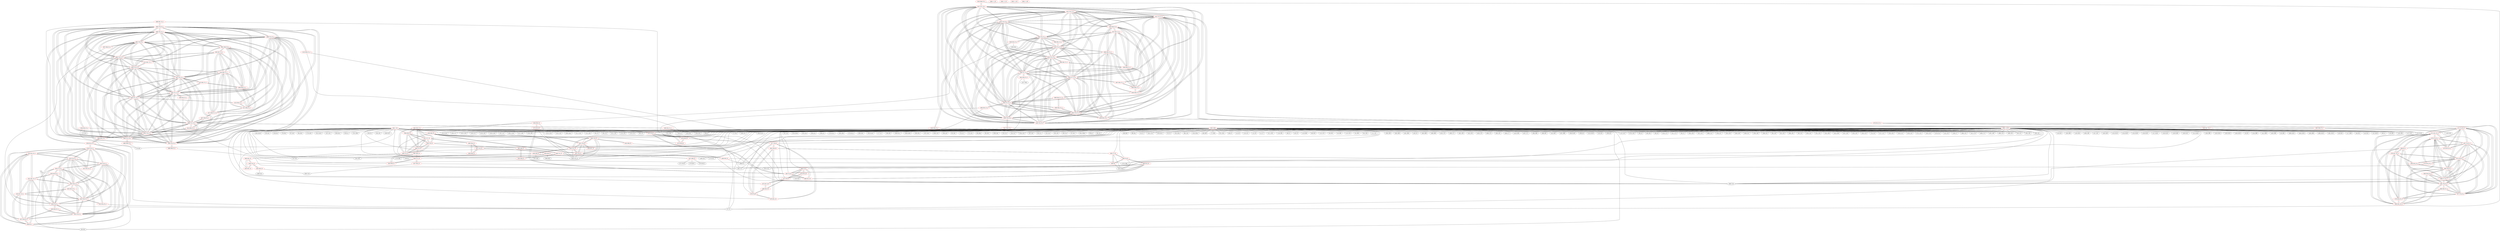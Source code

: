 graph {
	434 [label="(434) R35_T2" color=red]
	465 [label="(465) R35_T2_T"]
	474 [label="(474) R15_P1"]
	433 [label="(433) T22_T1"]
	435 [label="(435) R36_T2" color=red]
	401 [label="(401) U17"]
	440 [label="(440) T18_T2"]
	436 [label="(436) R37_T2" color=red]
	368 [label="(368) U16"]
	441 [label="(441) T19_T2"]
	437 [label="(437) R38_T2" color=red]
	270 [label="(270) R122"]
	271 [label="(271) R125"]
	273 [label="(273) JP12"]
	442 [label="(442) T20_T2"]
	438 [label="(438) R39_T2" color=red]
	181 [label="(181) D31"]
	180 [label="(180) Q12"]
	227 [label="(227) K3"]
	197 [label="(197) D35"]
	443 [label="(443) T21_T2"]
	439 [label="(439) R40_T2" color=red]
	441 [label="(441) T19_T2"]
	442 [label="(442) T20_T2"]
	443 [label="(443) T21_T2"]
	433 [label="(433) T22_T1"]
	440 [label="(440) T18_T2"]
	440 [label="(440) T18_T2" color=red]
	441 [label="(441) T19_T2"]
	442 [label="(442) T20_T2"]
	443 [label="(443) T21_T2"]
	433 [label="(433) T22_T1"]
	439 [label="(439) R40_T2"]
	435 [label="(435) R36_T2"]
	441 [label="(441) T19_T2" color=red]
	442 [label="(442) T20_T2"]
	443 [label="(443) T21_T2"]
	433 [label="(433) T22_T1"]
	440 [label="(440) T18_T2"]
	439 [label="(439) R40_T2"]
	436 [label="(436) R37_T2"]
	442 [label="(442) T20_T2" color=red]
	441 [label="(441) T19_T2"]
	443 [label="(443) T21_T2"]
	433 [label="(433) T22_T1"]
	440 [label="(440) T18_T2"]
	439 [label="(439) R40_T2"]
	437 [label="(437) R38_T2"]
	443 [label="(443) T21_T2" color=red]
	441 [label="(441) T19_T2"]
	442 [label="(442) T20_T2"]
	433 [label="(433) T22_T1"]
	440 [label="(440) T18_T2"]
	439 [label="(439) R40_T2"]
	438 [label="(438) R39_T2"]
	444 [label="(444) T10_T1" color=red]
	452 [label="(452) R23_T1"]
	453 [label="(453) R27_T1"]
	460 [label="(460) R31_T1"]
	445 [label="(445) T11_T1" color=red]
	457 [label="(457) R24_T1"]
	461 [label="(461) R32_T1"]
	454 [label="(454) R28_T1"]
	446 [label="(446) T12_T1" color=red]
	462 [label="(462) R33_T1"]
	455 [label="(455) R29_T1"]
	456 [label="(456) R25_T1"]
	447 [label="(447) T13_T1" color=red]
	459 [label="(459) R30_T1"]
	463 [label="(463) R34_T1"]
	458 [label="(458) R26_T1"]
	448 [label="(448) T14_T1" color=red]
	449 [label="(449) T15_T1"]
	450 [label="(450) T16_T1"]
	451 [label="(451) T17_T1"]
	465 [label="(465) R35_T2_T"]
	464 [label="(464) R35_T1"]
	460 [label="(460) R31_T1"]
	449 [label="(449) T15_T1" color=red]
	450 [label="(450) T16_T1"]
	448 [label="(448) T14_T1"]
	451 [label="(451) T17_T1"]
	465 [label="(465) R35_T2_T"]
	464 [label="(464) R35_T1"]
	461 [label="(461) R32_T1"]
	450 [label="(450) T16_T1" color=red]
	449 [label="(449) T15_T1"]
	448 [label="(448) T14_T1"]
	451 [label="(451) T17_T1"]
	465 [label="(465) R35_T2_T"]
	464 [label="(464) R35_T1"]
	462 [label="(462) R33_T1"]
	451 [label="(451) T17_T1" color=red]
	449 [label="(449) T15_T1"]
	450 [label="(450) T16_T1"]
	448 [label="(448) T14_T1"]
	465 [label="(465) R35_T2_T"]
	464 [label="(464) R35_T1"]
	463 [label="(463) R34_T1"]
	452 [label="(452) R23_T1" color=red]
	293 [label="(293) U18"]
	296 [label="(296) Q14"]
	444 [label="(444) T10_T1"]
	453 [label="(453) R27_T1" color=red]
	444 [label="(444) T10_T1"]
	460 [label="(460) R31_T1"]
	454 [label="(454) R28_T1" color=red]
	461 [label="(461) R32_T1"]
	445 [label="(445) T11_T1"]
	455 [label="(455) R29_T1" color=red]
	462 [label="(462) R33_T1"]
	446 [label="(446) T12_T1"]
	456 [label="(456) R25_T1" color=red]
	373 [label="(373) TH8"]
	380 [label="(380) P1"]
	446 [label="(446) T12_T1"]
	457 [label="(457) R24_T1" color=red]
	293 [label="(293) U18"]
	315 [label="(315) U21"]
	445 [label="(445) T11_T1"]
	458 [label="(458) R26_T1" color=red]
	198 [label="(198) D34"]
	175 [label="(175) D30"]
	174 [label="(174) Q11"]
	228 [label="(228) K1"]
	447 [label="(447) T13_T1"]
	459 [label="(459) R30_T1" color=red]
	463 [label="(463) R34_T1"]
	447 [label="(447) T13_T1"]
	460 [label="(460) R31_T1" color=red]
	453 [label="(453) R27_T1"]
	444 [label="(444) T10_T1"]
	448 [label="(448) T14_T1"]
	461 [label="(461) R32_T1" color=red]
	449 [label="(449) T15_T1"]
	445 [label="(445) T11_T1"]
	454 [label="(454) R28_T1"]
	462 [label="(462) R33_T1" color=red]
	450 [label="(450) T16_T1"]
	446 [label="(446) T12_T1"]
	455 [label="(455) R29_T1"]
	463 [label="(463) R34_T1" color=red]
	451 [label="(451) T17_T1"]
	459 [label="(459) R30_T1"]
	447 [label="(447) T13_T1"]
	464 [label="(464) R35_T1" color=red]
	449 [label="(449) T15_T1"]
	450 [label="(450) T16_T1"]
	448 [label="(448) T14_T1"]
	451 [label="(451) T17_T1"]
	465 [label="(465) R35_T2_T"]
	465 [label="(465) R35_T2_T" color=red]
	449 [label="(449) T15_T1"]
	450 [label="(450) T16_T1"]
	448 [label="(448) T14_T1"]
	451 [label="(451) T17_T1"]
	464 [label="(464) R35_T1"]
	434 [label="(434) R35_T2"]
	466 [label="(466) T3_P1" color=red]
	470 [label="(470) R14_P1"]
	471 [label="(471) T6_P1"]
	469 [label="(469) R13_P1"]
	468 [label="(468) R12_P1"]
	467 [label="(467) T2_P1"]
	467 [label="(467) T2_P1" color=red]
	469 [label="(469) R13_P1"]
	466 [label="(466) T3_P1"]
	468 [label="(468) R12_P1"]
	473 [label="(473) T5_P1"]
	474 [label="(474) R15_P1"]
	468 [label="(468) R12_P1" color=red]
	469 [label="(469) R13_P1"]
	466 [label="(466) T3_P1"]
	467 [label="(467) T2_P1"]
	469 [label="(469) R13_P1" color=red]
	483 [label="(483) T4_P1"]
	466 [label="(466) T3_P1"]
	468 [label="(468) R12_P1"]
	467 [label="(467) T2_P1"]
	470 [label="(470) R14_P1" color=red]
	133 [label="(133) D15"]
	466 [label="(466) T3_P1"]
	471 [label="(471) T6_P1"]
	471 [label="(471) T6_P1" color=red]
	470 [label="(470) R14_P1"]
	466 [label="(466) T3_P1"]
	480 [label="(480) R22_P1"]
	472 [label="(472) R17_P1"]
	472 [label="(472) R17_P1" color=red]
	480 [label="(480) R22_P1"]
	471 [label="(471) T6_P1"]
	473 [label="(473) T5_P1" color=red]
	467 [label="(467) T2_P1"]
	474 [label="(474) R15_P1"]
	475 [label="(475) R16_P1"]
	476 [label="(476) R20_P1"]
	474 [label="(474) R15_P1" color=red]
	433 [label="(433) T22_T1"]
	434 [label="(434) R35_T2"]
	467 [label="(467) T2_P1"]
	473 [label="(473) T5_P1"]
	475 [label="(475) R16_P1" color=red]
	473 [label="(473) T5_P1"]
	476 [label="(476) R20_P1"]
	476 [label="(476) R20_P1" color=red]
	477 [label="(477) T8_P1"]
	475 [label="(475) R16_P1"]
	473 [label="(473) T5_P1"]
	477 [label="(477) T8_P1" color=red]
	478 [label="(478) T9_P1"]
	479 [label="(479) R21_P1"]
	481 [label="(481) R19_P1"]
	476 [label="(476) R20_P1"]
	478 [label="(478) T9_P1" color=red]
	480 [label="(480) R22_P1"]
	479 [label="(479) R21_P1"]
	477 [label="(477) T8_P1"]
	481 [label="(481) R19_P1"]
	479 [label="(479) R21_P1" color=red]
	478 [label="(478) T9_P1"]
	477 [label="(477) T8_P1"]
	481 [label="(481) R19_P1"]
	480 [label="(480) R22_P1" color=red]
	478 [label="(478) T9_P1"]
	471 [label="(471) T6_P1"]
	472 [label="(472) R17_P1"]
	481 [label="(481) R19_P1" color=red]
	478 [label="(478) T9_P1"]
	479 [label="(479) R21_P1"]
	477 [label="(477) T8_P1"]
	482 [label="(482) T7_P1"]
	482 [label="(482) T7_P1" color=red]
	484 [label="(484) R1"]
	483 [label="(483) T4_P1"]
	161 [label="(161) R146"]
	481 [label="(481) R19_P1"]
	483 [label="(483) T4_P1" color=red]
	469 [label="(469) R13_P1"]
	484 [label="(484) R1"]
	482 [label="(482) T7_P1"]
	161 [label="(161) R146"]
	484 [label="(484) R1" color=red]
	483 [label="(483) T4_P1"]
	482 [label="(482) T7_P1"]
	161 [label="(161) R146"]
	485 [label="(485) T22_T1_2" color=red]
	499 [label="(499) T13_T1_2"]
	492 [label="(492) T18_T2_2"]
	493 [label="(493) T19_T2_2"]
	498 [label="(498) T12_T1_2"]
	501 [label="(501) T15_T1_2"]
	500 [label="(500) T14_T1_2"]
	494 [label="(494) T20_T2_2"]
	495 [label="(495) T21_T2_2"]
	497 [label="(497) T11_T1_2"]
	496 [label="(496) T10_T1_2"]
	502 [label="(502) T16_T1_2"]
	503 [label="(503) T17_T1_2"]
	491 [label="(491) R40_T2_2"]
	526 [label="(526) R15_P1_2"]
	486 [label="(486) R35_T2_2"]
	486 [label="(486) R35_T2_2" color=red]
	501 [label="(501) T15_T1_2"]
	502 [label="(502) T16_T1_2"]
	500 [label="(500) T14_T1_2"]
	503 [label="(503) T17_T1_2"]
	516 [label="(516) R35_T1_2"]
	526 [label="(526) R15_P1_2"]
	485 [label="(485) T22_T1_2"]
	487 [label="(487) R36_T2_2" color=red]
	57 [label="(57) U1"]
	492 [label="(492) T18_T2_2"]
	488 [label="(488) R37_T2_2" color=red]
	114 [label="(114) J6"]
	368 [label="(368) U16"]
	493 [label="(493) T19_T2_2"]
	489 [label="(489) R38_T2_2" color=red]
	401 [label="(401) U17"]
	494 [label="(494) T20_T2_2"]
	490 [label="(490) R39_T2_2" color=red]
	114 [label="(114) J6"]
	495 [label="(495) T21_T2_2"]
	491 [label="(491) R40_T2_2" color=red]
	493 [label="(493) T19_T2_2"]
	494 [label="(494) T20_T2_2"]
	495 [label="(495) T21_T2_2"]
	485 [label="(485) T22_T1_2"]
	492 [label="(492) T18_T2_2"]
	517 [label="(517) R29_T1_T_2"]
	506 [label="(506) R28_T1_2"]
	511 [label="(511) R30_T1_2"]
	505 [label="(505) R27_T1_2"]
	516 [label="(516) R35_T1_2"]
	492 [label="(492) T18_T2_2" color=red]
	499 [label="(499) T13_T1_2"]
	493 [label="(493) T19_T2_2"]
	498 [label="(498) T12_T1_2"]
	501 [label="(501) T15_T1_2"]
	500 [label="(500) T14_T1_2"]
	494 [label="(494) T20_T2_2"]
	495 [label="(495) T21_T2_2"]
	497 [label="(497) T11_T1_2"]
	496 [label="(496) T10_T1_2"]
	485 [label="(485) T22_T1_2"]
	502 [label="(502) T16_T1_2"]
	503 [label="(503) T17_T1_2"]
	491 [label="(491) R40_T2_2"]
	487 [label="(487) R36_T2_2"]
	493 [label="(493) T19_T2_2" color=red]
	499 [label="(499) T13_T1_2"]
	492 [label="(492) T18_T2_2"]
	498 [label="(498) T12_T1_2"]
	501 [label="(501) T15_T1_2"]
	500 [label="(500) T14_T1_2"]
	494 [label="(494) T20_T2_2"]
	495 [label="(495) T21_T2_2"]
	497 [label="(497) T11_T1_2"]
	496 [label="(496) T10_T1_2"]
	485 [label="(485) T22_T1_2"]
	502 [label="(502) T16_T1_2"]
	503 [label="(503) T17_T1_2"]
	491 [label="(491) R40_T2_2"]
	488 [label="(488) R37_T2_2"]
	494 [label="(494) T20_T2_2" color=red]
	499 [label="(499) T13_T1_2"]
	492 [label="(492) T18_T2_2"]
	493 [label="(493) T19_T2_2"]
	498 [label="(498) T12_T1_2"]
	501 [label="(501) T15_T1_2"]
	500 [label="(500) T14_T1_2"]
	495 [label="(495) T21_T2_2"]
	497 [label="(497) T11_T1_2"]
	496 [label="(496) T10_T1_2"]
	485 [label="(485) T22_T1_2"]
	502 [label="(502) T16_T1_2"]
	503 [label="(503) T17_T1_2"]
	491 [label="(491) R40_T2_2"]
	489 [label="(489) R38_T2_2"]
	495 [label="(495) T21_T2_2" color=red]
	499 [label="(499) T13_T1_2"]
	492 [label="(492) T18_T2_2"]
	493 [label="(493) T19_T2_2"]
	498 [label="(498) T12_T1_2"]
	501 [label="(501) T15_T1_2"]
	500 [label="(500) T14_T1_2"]
	494 [label="(494) T20_T2_2"]
	497 [label="(497) T11_T1_2"]
	496 [label="(496) T10_T1_2"]
	485 [label="(485) T22_T1_2"]
	502 [label="(502) T16_T1_2"]
	503 [label="(503) T17_T1_2"]
	491 [label="(491) R40_T2_2"]
	490 [label="(490) R39_T2_2"]
	496 [label="(496) T10_T1_2" color=red]
	499 [label="(499) T13_T1_2"]
	492 [label="(492) T18_T2_2"]
	493 [label="(493) T19_T2_2"]
	498 [label="(498) T12_T1_2"]
	501 [label="(501) T15_T1_2"]
	500 [label="(500) T14_T1_2"]
	494 [label="(494) T20_T2_2"]
	495 [label="(495) T21_T2_2"]
	497 [label="(497) T11_T1_2"]
	485 [label="(485) T22_T1_2"]
	502 [label="(502) T16_T1_2"]
	503 [label="(503) T17_T1_2"]
	504 [label="(504) R23_T1_2"]
	505 [label="(505) R27_T1_2"]
	512 [label="(512) R31_T1_2"]
	497 [label="(497) T11_T1_2" color=red]
	499 [label="(499) T13_T1_2"]
	492 [label="(492) T18_T2_2"]
	493 [label="(493) T19_T2_2"]
	498 [label="(498) T12_T1_2"]
	501 [label="(501) T15_T1_2"]
	500 [label="(500) T14_T1_2"]
	494 [label="(494) T20_T2_2"]
	495 [label="(495) T21_T2_2"]
	496 [label="(496) T10_T1_2"]
	485 [label="(485) T22_T1_2"]
	502 [label="(502) T16_T1_2"]
	503 [label="(503) T17_T1_2"]
	509 [label="(509) R24_T1_2"]
	513 [label="(513) R32_T1_2"]
	506 [label="(506) R28_T1_2"]
	498 [label="(498) T12_T1_2" color=red]
	499 [label="(499) T13_T1_2"]
	492 [label="(492) T18_T2_2"]
	493 [label="(493) T19_T2_2"]
	501 [label="(501) T15_T1_2"]
	500 [label="(500) T14_T1_2"]
	494 [label="(494) T20_T2_2"]
	495 [label="(495) T21_T2_2"]
	497 [label="(497) T11_T1_2"]
	496 [label="(496) T10_T1_2"]
	485 [label="(485) T22_T1_2"]
	502 [label="(502) T16_T1_2"]
	503 [label="(503) T17_T1_2"]
	514 [label="(514) R33_T1_2"]
	507 [label="(507) R29_T1_2"]
	508 [label="(508) R25_T1_2"]
	499 [label="(499) T13_T1_2" color=red]
	492 [label="(492) T18_T2_2"]
	493 [label="(493) T19_T2_2"]
	498 [label="(498) T12_T1_2"]
	501 [label="(501) T15_T1_2"]
	500 [label="(500) T14_T1_2"]
	494 [label="(494) T20_T2_2"]
	495 [label="(495) T21_T2_2"]
	497 [label="(497) T11_T1_2"]
	496 [label="(496) T10_T1_2"]
	485 [label="(485) T22_T1_2"]
	502 [label="(502) T16_T1_2"]
	503 [label="(503) T17_T1_2"]
	511 [label="(511) R30_T1_2"]
	515 [label="(515) R34_T1_2"]
	510 [label="(510) R26_T1_2"]
	500 [label="(500) T14_T1_2" color=red]
	499 [label="(499) T13_T1_2"]
	492 [label="(492) T18_T2_2"]
	493 [label="(493) T19_T2_2"]
	498 [label="(498) T12_T1_2"]
	501 [label="(501) T15_T1_2"]
	494 [label="(494) T20_T2_2"]
	495 [label="(495) T21_T2_2"]
	497 [label="(497) T11_T1_2"]
	496 [label="(496) T10_T1_2"]
	485 [label="(485) T22_T1_2"]
	502 [label="(502) T16_T1_2"]
	503 [label="(503) T17_T1_2"]
	486 [label="(486) R35_T2_2"]
	516 [label="(516) R35_T1_2"]
	512 [label="(512) R31_T1_2"]
	501 [label="(501) T15_T1_2" color=red]
	499 [label="(499) T13_T1_2"]
	492 [label="(492) T18_T2_2"]
	493 [label="(493) T19_T2_2"]
	498 [label="(498) T12_T1_2"]
	500 [label="(500) T14_T1_2"]
	494 [label="(494) T20_T2_2"]
	495 [label="(495) T21_T2_2"]
	497 [label="(497) T11_T1_2"]
	496 [label="(496) T10_T1_2"]
	485 [label="(485) T22_T1_2"]
	502 [label="(502) T16_T1_2"]
	503 [label="(503) T17_T1_2"]
	486 [label="(486) R35_T2_2"]
	516 [label="(516) R35_T1_2"]
	513 [label="(513) R32_T1_2"]
	502 [label="(502) T16_T1_2" color=red]
	499 [label="(499) T13_T1_2"]
	492 [label="(492) T18_T2_2"]
	493 [label="(493) T19_T2_2"]
	498 [label="(498) T12_T1_2"]
	501 [label="(501) T15_T1_2"]
	500 [label="(500) T14_T1_2"]
	494 [label="(494) T20_T2_2"]
	495 [label="(495) T21_T2_2"]
	497 [label="(497) T11_T1_2"]
	496 [label="(496) T10_T1_2"]
	485 [label="(485) T22_T1_2"]
	503 [label="(503) T17_T1_2"]
	486 [label="(486) R35_T2_2"]
	516 [label="(516) R35_T1_2"]
	514 [label="(514) R33_T1_2"]
	503 [label="(503) T17_T1_2" color=red]
	499 [label="(499) T13_T1_2"]
	492 [label="(492) T18_T2_2"]
	493 [label="(493) T19_T2_2"]
	498 [label="(498) T12_T1_2"]
	501 [label="(501) T15_T1_2"]
	500 [label="(500) T14_T1_2"]
	494 [label="(494) T20_T2_2"]
	495 [label="(495) T21_T2_2"]
	497 [label="(497) T11_T1_2"]
	496 [label="(496) T10_T1_2"]
	485 [label="(485) T22_T1_2"]
	502 [label="(502) T16_T1_2"]
	486 [label="(486) R35_T2_2"]
	516 [label="(516) R35_T1_2"]
	515 [label="(515) R34_T1_2"]
	504 [label="(504) R23_T1_2" color=red]
	57 [label="(57) U1"]
	37 [label="(37) R13"]
	17 [label="(17) R1"]
	496 [label="(496) T10_T1_2"]
	505 [label="(505) R27_T1_2" color=red]
	491 [label="(491) R40_T2_2"]
	517 [label="(517) R29_T1_T_2"]
	506 [label="(506) R28_T1_2"]
	511 [label="(511) R30_T1_2"]
	516 [label="(516) R35_T1_2"]
	496 [label="(496) T10_T1_2"]
	512 [label="(512) R31_T1_2"]
	506 [label="(506) R28_T1_2" color=red]
	491 [label="(491) R40_T2_2"]
	517 [label="(517) R29_T1_T_2"]
	511 [label="(511) R30_T1_2"]
	505 [label="(505) R27_T1_2"]
	516 [label="(516) R35_T1_2"]
	513 [label="(513) R32_T1_2"]
	497 [label="(497) T11_T1_2"]
	507 [label="(507) R29_T1_2" color=red]
	514 [label="(514) R33_T1_2"]
	498 [label="(498) T12_T1_2"]
	517 [label="(517) R29_T1_T_2"]
	508 [label="(508) R25_T1_2" color=red]
	421 [label="(421) J7"]
	418 [label="(418) FB7"]
	498 [label="(498) T12_T1_2"]
	509 [label="(509) R24_T1_2" color=red]
	401 [label="(401) U17"]
	497 [label="(497) T11_T1_2"]
	510 [label="(510) R26_T1_2" color=red]
	344 [label="(344) D25"]
	345 [label="(345) R110"]
	499 [label="(499) T13_T1_2"]
	511 [label="(511) R30_T1_2" color=red]
	491 [label="(491) R40_T2_2"]
	517 [label="(517) R29_T1_T_2"]
	506 [label="(506) R28_T1_2"]
	505 [label="(505) R27_T1_2"]
	516 [label="(516) R35_T1_2"]
	515 [label="(515) R34_T1_2"]
	499 [label="(499) T13_T1_2"]
	512 [label="(512) R31_T1_2" color=red]
	505 [label="(505) R27_T1_2"]
	496 [label="(496) T10_T1_2"]
	500 [label="(500) T14_T1_2"]
	513 [label="(513) R32_T1_2" color=red]
	501 [label="(501) T15_T1_2"]
	497 [label="(497) T11_T1_2"]
	506 [label="(506) R28_T1_2"]
	514 [label="(514) R33_T1_2" color=red]
	502 [label="(502) T16_T1_2"]
	498 [label="(498) T12_T1_2"]
	507 [label="(507) R29_T1_2"]
	515 [label="(515) R34_T1_2" color=red]
	503 [label="(503) T17_T1_2"]
	511 [label="(511) R30_T1_2"]
	499 [label="(499) T13_T1_2"]
	516 [label="(516) R35_T1_2" color=red]
	501 [label="(501) T15_T1_2"]
	502 [label="(502) T16_T1_2"]
	500 [label="(500) T14_T1_2"]
	503 [label="(503) T17_T1_2"]
	486 [label="(486) R35_T2_2"]
	491 [label="(491) R40_T2_2"]
	517 [label="(517) R29_T1_T_2"]
	506 [label="(506) R28_T1_2"]
	511 [label="(511) R30_T1_2"]
	505 [label="(505) R27_T1_2"]
	517 [label="(517) R29_T1_T_2" color=red]
	491 [label="(491) R40_T2_2"]
	506 [label="(506) R28_T1_2"]
	511 [label="(511) R30_T1_2"]
	505 [label="(505) R27_T1_2"]
	516 [label="(516) R35_T1_2"]
	507 [label="(507) R29_T1_2"]
	518 [label="(518) T3_P1_2" color=red]
	535 [label="(535) T4_P1_2"]
	534 [label="(534) T7_P1_2"]
	525 [label="(525) T5_P1_2"]
	530 [label="(530) T9_P1_2"]
	529 [label="(529) T8_P1_2"]
	523 [label="(523) T6_P1_2"]
	519 [label="(519) T2_P1_2"]
	522 [label="(522) R14_P1_2"]
	521 [label="(521) R13_P1_2"]
	520 [label="(520) R12_P1_2"]
	519 [label="(519) T2_P1_2" color=red]
	518 [label="(518) T3_P1_2"]
	535 [label="(535) T4_P1_2"]
	534 [label="(534) T7_P1_2"]
	525 [label="(525) T5_P1_2"]
	530 [label="(530) T9_P1_2"]
	529 [label="(529) T8_P1_2"]
	523 [label="(523) T6_P1_2"]
	521 [label="(521) R13_P1_2"]
	520 [label="(520) R12_P1_2"]
	526 [label="(526) R15_P1_2"]
	520 [label="(520) R12_P1_2" color=red]
	531 [label="(531) R21_P1_2"]
	527 [label="(527) R16_P1_2"]
	524 [label="(524) R17_P1_2"]
	536 [label="(536) R1_2"]
	521 [label="(521) R13_P1_2"]
	518 [label="(518) T3_P1_2"]
	519 [label="(519) T2_P1_2"]
	521 [label="(521) R13_P1_2" color=red]
	535 [label="(535) T4_P1_2"]
	518 [label="(518) T3_P1_2"]
	520 [label="(520) R12_P1_2"]
	519 [label="(519) T2_P1_2"]
	522 [label="(522) R14_P1_2" color=red]
	57 [label="(57) U1"]
	518 [label="(518) T3_P1_2"]
	523 [label="(523) T6_P1_2"]
	523 [label="(523) T6_P1_2" color=red]
	518 [label="(518) T3_P1_2"]
	535 [label="(535) T4_P1_2"]
	534 [label="(534) T7_P1_2"]
	525 [label="(525) T5_P1_2"]
	530 [label="(530) T9_P1_2"]
	529 [label="(529) T8_P1_2"]
	519 [label="(519) T2_P1_2"]
	522 [label="(522) R14_P1_2"]
	532 [label="(532) R22_P1_2"]
	524 [label="(524) R17_P1_2"]
	524 [label="(524) R17_P1_2" color=red]
	531 [label="(531) R21_P1_2"]
	527 [label="(527) R16_P1_2"]
	520 [label="(520) R12_P1_2"]
	536 [label="(536) R1_2"]
	532 [label="(532) R22_P1_2"]
	523 [label="(523) T6_P1_2"]
	525 [label="(525) T5_P1_2" color=red]
	518 [label="(518) T3_P1_2"]
	535 [label="(535) T4_P1_2"]
	534 [label="(534) T7_P1_2"]
	530 [label="(530) T9_P1_2"]
	529 [label="(529) T8_P1_2"]
	523 [label="(523) T6_P1_2"]
	519 [label="(519) T2_P1_2"]
	526 [label="(526) R15_P1_2"]
	527 [label="(527) R16_P1_2"]
	528 [label="(528) R20_P1_2"]
	526 [label="(526) R15_P1_2" color=red]
	485 [label="(485) T22_T1_2"]
	486 [label="(486) R35_T2_2"]
	519 [label="(519) T2_P1_2"]
	525 [label="(525) T5_P1_2"]
	527 [label="(527) R16_P1_2" color=red]
	531 [label="(531) R21_P1_2"]
	520 [label="(520) R12_P1_2"]
	524 [label="(524) R17_P1_2"]
	536 [label="(536) R1_2"]
	525 [label="(525) T5_P1_2"]
	528 [label="(528) R20_P1_2"]
	528 [label="(528) R20_P1_2" color=red]
	529 [label="(529) T8_P1_2"]
	527 [label="(527) R16_P1_2"]
	525 [label="(525) T5_P1_2"]
	529 [label="(529) T8_P1_2" color=red]
	518 [label="(518) T3_P1_2"]
	535 [label="(535) T4_P1_2"]
	534 [label="(534) T7_P1_2"]
	525 [label="(525) T5_P1_2"]
	530 [label="(530) T9_P1_2"]
	523 [label="(523) T6_P1_2"]
	519 [label="(519) T2_P1_2"]
	531 [label="(531) R21_P1_2"]
	533 [label="(533) R19_P1_2"]
	528 [label="(528) R20_P1_2"]
	530 [label="(530) T9_P1_2" color=red]
	532 [label="(532) R22_P1_2"]
	518 [label="(518) T3_P1_2"]
	535 [label="(535) T4_P1_2"]
	534 [label="(534) T7_P1_2"]
	525 [label="(525) T5_P1_2"]
	529 [label="(529) T8_P1_2"]
	523 [label="(523) T6_P1_2"]
	519 [label="(519) T2_P1_2"]
	531 [label="(531) R21_P1_2"]
	533 [label="(533) R19_P1_2"]
	531 [label="(531) R21_P1_2" color=red]
	527 [label="(527) R16_P1_2"]
	520 [label="(520) R12_P1_2"]
	524 [label="(524) R17_P1_2"]
	536 [label="(536) R1_2"]
	530 [label="(530) T9_P1_2"]
	529 [label="(529) T8_P1_2"]
	533 [label="(533) R19_P1_2"]
	532 [label="(532) R22_P1_2" color=red]
	530 [label="(530) T9_P1_2"]
	523 [label="(523) T6_P1_2"]
	524 [label="(524) R17_P1_2"]
	533 [label="(533) R19_P1_2" color=red]
	530 [label="(530) T9_P1_2"]
	531 [label="(531) R21_P1_2"]
	529 [label="(529) T8_P1_2"]
	534 [label="(534) T7_P1_2"]
	534 [label="(534) T7_P1_2" color=red]
	518 [label="(518) T3_P1_2"]
	535 [label="(535) T4_P1_2"]
	525 [label="(525) T5_P1_2"]
	530 [label="(530) T9_P1_2"]
	529 [label="(529) T8_P1_2"]
	523 [label="(523) T6_P1_2"]
	519 [label="(519) T2_P1_2"]
	536 [label="(536) R1_2"]
	29 [label="(29) R19"]
	533 [label="(533) R19_P1_2"]
	535 [label="(535) T4_P1_2" color=red]
	518 [label="(518) T3_P1_2"]
	534 [label="(534) T7_P1_2"]
	525 [label="(525) T5_P1_2"]
	530 [label="(530) T9_P1_2"]
	529 [label="(529) T8_P1_2"]
	523 [label="(523) T6_P1_2"]
	519 [label="(519) T2_P1_2"]
	521 [label="(521) R13_P1_2"]
	536 [label="(536) R1_2"]
	29 [label="(29) R19"]
	536 [label="(536) R1_2" color=red]
	535 [label="(535) T4_P1_2"]
	534 [label="(534) T7_P1_2"]
	29 [label="(29) R19"]
	531 [label="(531) R21_P1_2"]
	527 [label="(527) R16_P1_2"]
	520 [label="(520) R12_P1_2"]
	524 [label="(524) R17_P1_2"]
	537 [label="(537) T22_T1_3" color=red]
	551 [label="(551) T13_T1_3"]
	544 [label="(544) T18_T2_3"]
	545 [label="(545) T19_T2_3"]
	550 [label="(550) T12_T1_3"]
	553 [label="(553) T15_T1_3"]
	552 [label="(552) T14_T1_3"]
	546 [label="(546) T20_T2_3"]
	547 [label="(547) T21_T2_3"]
	549 [label="(549) T11_T1_3"]
	548 [label="(548) T10_T1_3"]
	554 [label="(554) T16_T1_3"]
	555 [label="(555) T17_T1_3"]
	543 [label="(543) R40_T2_3"]
	578 [label="(578) R15_P1_3"]
	538 [label="(538) R35_T2_3"]
	538 [label="(538) R35_T2_3" color=red]
	553 [label="(553) T15_T1_3"]
	554 [label="(554) T16_T1_3"]
	552 [label="(552) T14_T1_3"]
	555 [label="(555) T17_T1_3"]
	568 [label="(568) R35_T1_3"]
	578 [label="(578) R15_P1_3"]
	537 [label="(537) T22_T1_3"]
	539 [label="(539) R36_T2_3" color=red]
	325 [label="(325) U24"]
	368 [label="(368) U16"]
	324 [label="(324) U20"]
	544 [label="(544) T18_T2_3"]
	540 [label="(540) R37_T2_3" color=red]
	127 [label="(127) D13"]
	165 [label="(165) R64"]
	545 [label="(545) T19_T2_3"]
	541 [label="(541) R38_T2_3" color=red]
	141 [label="(141) D20"]
	150 [label="(150) R157"]
	137 [label="(137) IC2"]
	368 [label="(368) U16"]
	546 [label="(546) T20_T2_3"]
	542 [label="(542) R39_T2_3" color=red]
	57 [label="(57) U1"]
	547 [label="(547) T21_T2_3"]
	543 [label="(543) R40_T2_3" color=red]
	545 [label="(545) T19_T2_3"]
	546 [label="(546) T20_T2_3"]
	547 [label="(547) T21_T2_3"]
	537 [label="(537) T22_T1_3"]
	544 [label="(544) T18_T2_3"]
	559 [label="(559) R29_T1_3"]
	558 [label="(558) R28_T1_3"]
	563 [label="(563) R30_T1_3"]
	557 [label="(557) R27_T1_3"]
	568 [label="(568) R35_T1_3"]
	544 [label="(544) T18_T2_3" color=red]
	551 [label="(551) T13_T1_3"]
	545 [label="(545) T19_T2_3"]
	550 [label="(550) T12_T1_3"]
	553 [label="(553) T15_T1_3"]
	552 [label="(552) T14_T1_3"]
	546 [label="(546) T20_T2_3"]
	547 [label="(547) T21_T2_3"]
	549 [label="(549) T11_T1_3"]
	548 [label="(548) T10_T1_3"]
	537 [label="(537) T22_T1_3"]
	554 [label="(554) T16_T1_3"]
	555 [label="(555) T17_T1_3"]
	543 [label="(543) R40_T2_3"]
	539 [label="(539) R36_T2_3"]
	545 [label="(545) T19_T2_3" color=red]
	551 [label="(551) T13_T1_3"]
	544 [label="(544) T18_T2_3"]
	550 [label="(550) T12_T1_3"]
	553 [label="(553) T15_T1_3"]
	552 [label="(552) T14_T1_3"]
	546 [label="(546) T20_T2_3"]
	547 [label="(547) T21_T2_3"]
	549 [label="(549) T11_T1_3"]
	548 [label="(548) T10_T1_3"]
	537 [label="(537) T22_T1_3"]
	554 [label="(554) T16_T1_3"]
	555 [label="(555) T17_T1_3"]
	543 [label="(543) R40_T2_3"]
	540 [label="(540) R37_T2_3"]
	546 [label="(546) T20_T2_3" color=red]
	551 [label="(551) T13_T1_3"]
	544 [label="(544) T18_T2_3"]
	545 [label="(545) T19_T2_3"]
	550 [label="(550) T12_T1_3"]
	553 [label="(553) T15_T1_3"]
	552 [label="(552) T14_T1_3"]
	547 [label="(547) T21_T2_3"]
	549 [label="(549) T11_T1_3"]
	548 [label="(548) T10_T1_3"]
	537 [label="(537) T22_T1_3"]
	554 [label="(554) T16_T1_3"]
	555 [label="(555) T17_T1_3"]
	543 [label="(543) R40_T2_3"]
	541 [label="(541) R38_T2_3"]
	547 [label="(547) T21_T2_3" color=red]
	551 [label="(551) T13_T1_3"]
	544 [label="(544) T18_T2_3"]
	545 [label="(545) T19_T2_3"]
	550 [label="(550) T12_T1_3"]
	553 [label="(553) T15_T1_3"]
	552 [label="(552) T14_T1_3"]
	546 [label="(546) T20_T2_3"]
	549 [label="(549) T11_T1_3"]
	548 [label="(548) T10_T1_3"]
	537 [label="(537) T22_T1_3"]
	554 [label="(554) T16_T1_3"]
	555 [label="(555) T17_T1_3"]
	543 [label="(543) R40_T2_3"]
	542 [label="(542) R39_T2_3"]
	548 [label="(548) T10_T1_3" color=red]
	551 [label="(551) T13_T1_3"]
	544 [label="(544) T18_T2_3"]
	545 [label="(545) T19_T2_3"]
	550 [label="(550) T12_T1_3"]
	553 [label="(553) T15_T1_3"]
	552 [label="(552) T14_T1_3"]
	546 [label="(546) T20_T2_3"]
	547 [label="(547) T21_T2_3"]
	549 [label="(549) T11_T1_3"]
	537 [label="(537) T22_T1_3"]
	554 [label="(554) T16_T1_3"]
	555 [label="(555) T17_T1_3"]
	556 [label="(556) R23_T1_3"]
	557 [label="(557) R27_T1_3"]
	564 [label="(564) R31_T1_3"]
	549 [label="(549) T11_T1_3" color=red]
	551 [label="(551) T13_T1_3"]
	544 [label="(544) T18_T2_3"]
	545 [label="(545) T19_T2_3"]
	550 [label="(550) T12_T1_3"]
	553 [label="(553) T15_T1_3"]
	552 [label="(552) T14_T1_3"]
	546 [label="(546) T20_T2_3"]
	547 [label="(547) T21_T2_3"]
	548 [label="(548) T10_T1_3"]
	537 [label="(537) T22_T1_3"]
	554 [label="(554) T16_T1_3"]
	555 [label="(555) T17_T1_3"]
	561 [label="(561) R24_T1_3"]
	565 [label="(565) R32_T1_3"]
	558 [label="(558) R28_T1_3"]
	550 [label="(550) T12_T1_3" color=red]
	551 [label="(551) T13_T1_3"]
	544 [label="(544) T18_T2_3"]
	545 [label="(545) T19_T2_3"]
	553 [label="(553) T15_T1_3"]
	552 [label="(552) T14_T1_3"]
	546 [label="(546) T20_T2_3"]
	547 [label="(547) T21_T2_3"]
	549 [label="(549) T11_T1_3"]
	548 [label="(548) T10_T1_3"]
	537 [label="(537) T22_T1_3"]
	554 [label="(554) T16_T1_3"]
	555 [label="(555) T17_T1_3"]
	566 [label="(566) R33_T1_3"]
	569 [label="(569) R29_T1_T_3"]
	560 [label="(560) R25_T1_3"]
	551 [label="(551) T13_T1_3" color=red]
	544 [label="(544) T18_T2_3"]
	545 [label="(545) T19_T2_3"]
	550 [label="(550) T12_T1_3"]
	553 [label="(553) T15_T1_3"]
	552 [label="(552) T14_T1_3"]
	546 [label="(546) T20_T2_3"]
	547 [label="(547) T21_T2_3"]
	549 [label="(549) T11_T1_3"]
	548 [label="(548) T10_T1_3"]
	537 [label="(537) T22_T1_3"]
	554 [label="(554) T16_T1_3"]
	555 [label="(555) T17_T1_3"]
	563 [label="(563) R30_T1_3"]
	567 [label="(567) R34_T1_3"]
	562 [label="(562) R26_T1_3"]
	552 [label="(552) T14_T1_3" color=red]
	551 [label="(551) T13_T1_3"]
	544 [label="(544) T18_T2_3"]
	545 [label="(545) T19_T2_3"]
	550 [label="(550) T12_T1_3"]
	553 [label="(553) T15_T1_3"]
	546 [label="(546) T20_T2_3"]
	547 [label="(547) T21_T2_3"]
	549 [label="(549) T11_T1_3"]
	548 [label="(548) T10_T1_3"]
	537 [label="(537) T22_T1_3"]
	554 [label="(554) T16_T1_3"]
	555 [label="(555) T17_T1_3"]
	538 [label="(538) R35_T2_3"]
	568 [label="(568) R35_T1_3"]
	564 [label="(564) R31_T1_3"]
	553 [label="(553) T15_T1_3" color=red]
	551 [label="(551) T13_T1_3"]
	544 [label="(544) T18_T2_3"]
	545 [label="(545) T19_T2_3"]
	550 [label="(550) T12_T1_3"]
	552 [label="(552) T14_T1_3"]
	546 [label="(546) T20_T2_3"]
	547 [label="(547) T21_T2_3"]
	549 [label="(549) T11_T1_3"]
	548 [label="(548) T10_T1_3"]
	537 [label="(537) T22_T1_3"]
	554 [label="(554) T16_T1_3"]
	555 [label="(555) T17_T1_3"]
	538 [label="(538) R35_T2_3"]
	568 [label="(568) R35_T1_3"]
	565 [label="(565) R32_T1_3"]
	554 [label="(554) T16_T1_3" color=red]
	551 [label="(551) T13_T1_3"]
	544 [label="(544) T18_T2_3"]
	545 [label="(545) T19_T2_3"]
	550 [label="(550) T12_T1_3"]
	553 [label="(553) T15_T1_3"]
	552 [label="(552) T14_T1_3"]
	546 [label="(546) T20_T2_3"]
	547 [label="(547) T21_T2_3"]
	549 [label="(549) T11_T1_3"]
	548 [label="(548) T10_T1_3"]
	537 [label="(537) T22_T1_3"]
	555 [label="(555) T17_T1_3"]
	538 [label="(538) R35_T2_3"]
	568 [label="(568) R35_T1_3"]
	566 [label="(566) R33_T1_3"]
	555 [label="(555) T17_T1_3" color=red]
	551 [label="(551) T13_T1_3"]
	544 [label="(544) T18_T2_3"]
	545 [label="(545) T19_T2_3"]
	550 [label="(550) T12_T1_3"]
	553 [label="(553) T15_T1_3"]
	552 [label="(552) T14_T1_3"]
	546 [label="(546) T20_T2_3"]
	547 [label="(547) T21_T2_3"]
	549 [label="(549) T11_T1_3"]
	548 [label="(548) T10_T1_3"]
	537 [label="(537) T22_T1_3"]
	554 [label="(554) T16_T1_3"]
	538 [label="(538) R35_T2_3"]
	568 [label="(568) R35_T1_3"]
	567 [label="(567) R34_T1_3"]
	556 [label="(556) R23_T1_3" color=red]
	194 [label="(194) D24"]
	193 [label="(193) R134"]
	548 [label="(548) T10_T1_3"]
	557 [label="(557) R27_T1_3" color=red]
	543 [label="(543) R40_T2_3"]
	559 [label="(559) R29_T1_3"]
	558 [label="(558) R28_T1_3"]
	563 [label="(563) R30_T1_3"]
	568 [label="(568) R35_T1_3"]
	548 [label="(548) T10_T1_3"]
	564 [label="(564) R31_T1_3"]
	558 [label="(558) R28_T1_3" color=red]
	543 [label="(543) R40_T2_3"]
	559 [label="(559) R29_T1_3"]
	563 [label="(563) R30_T1_3"]
	557 [label="(557) R27_T1_3"]
	568 [label="(568) R35_T1_3"]
	565 [label="(565) R32_T1_3"]
	549 [label="(549) T11_T1_3"]
	559 [label="(559) R29_T1_3" color=red]
	543 [label="(543) R40_T2_3"]
	558 [label="(558) R28_T1_3"]
	563 [label="(563) R30_T1_3"]
	557 [label="(557) R27_T1_3"]
	568 [label="(568) R35_T1_3"]
	569 [label="(569) R29_T1_T_3"]
	560 [label="(560) R25_T1_3" color=red]
	57 [label="(57) U1"]
	58 [label="(58) J5"]
	550 [label="(550) T12_T1_3"]
	561 [label="(561) R24_T1_3" color=red]
	421 [label="(421) J7"]
	417 [label="(417) TR1"]
	549 [label="(549) T11_T1_3"]
	562 [label="(562) R26_T1_3" color=red]
	152 [label="(152) R155"]
	140 [label="(140) D19"]
	137 [label="(137) IC2"]
	368 [label="(368) U16"]
	551 [label="(551) T13_T1_3"]
	563 [label="(563) R30_T1_3" color=red]
	543 [label="(543) R40_T2_3"]
	559 [label="(559) R29_T1_3"]
	558 [label="(558) R28_T1_3"]
	557 [label="(557) R27_T1_3"]
	568 [label="(568) R35_T1_3"]
	567 [label="(567) R34_T1_3"]
	551 [label="(551) T13_T1_3"]
	564 [label="(564) R31_T1_3" color=red]
	557 [label="(557) R27_T1_3"]
	548 [label="(548) T10_T1_3"]
	552 [label="(552) T14_T1_3"]
	565 [label="(565) R32_T1_3" color=red]
	553 [label="(553) T15_T1_3"]
	549 [label="(549) T11_T1_3"]
	558 [label="(558) R28_T1_3"]
	566 [label="(566) R33_T1_3" color=red]
	554 [label="(554) T16_T1_3"]
	550 [label="(550) T12_T1_3"]
	569 [label="(569) R29_T1_T_3"]
	567 [label="(567) R34_T1_3" color=red]
	555 [label="(555) T17_T1_3"]
	563 [label="(563) R30_T1_3"]
	551 [label="(551) T13_T1_3"]
	568 [label="(568) R35_T1_3" color=red]
	553 [label="(553) T15_T1_3"]
	554 [label="(554) T16_T1_3"]
	552 [label="(552) T14_T1_3"]
	555 [label="(555) T17_T1_3"]
	538 [label="(538) R35_T2_3"]
	543 [label="(543) R40_T2_3"]
	559 [label="(559) R29_T1_3"]
	558 [label="(558) R28_T1_3"]
	563 [label="(563) R30_T1_3"]
	557 [label="(557) R27_T1_3"]
	569 [label="(569) R29_T1_T_3" color=red]
	566 [label="(566) R33_T1_3"]
	550 [label="(550) T12_T1_3"]
	559 [label="(559) R29_T1_3"]
	570 [label="(570) T3_P1_3" color=red]
	587 [label="(587) T4_P1_3"]
	586 [label="(586) T7_P1_3"]
	577 [label="(577) T5_P1_3"]
	582 [label="(582) T9_P1_3"]
	581 [label="(581) T8_P1_3"]
	575 [label="(575) T6_P1_3"]
	571 [label="(571) T2_P1_3"]
	574 [label="(574) R14_P1_3"]
	573 [label="(573) R13_P1_3"]
	572 [label="(572) R12_P1_3"]
	571 [label="(571) T2_P1_3" color=red]
	570 [label="(570) T3_P1_3"]
	587 [label="(587) T4_P1_3"]
	586 [label="(586) T7_P1_3"]
	577 [label="(577) T5_P1_3"]
	582 [label="(582) T9_P1_3"]
	581 [label="(581) T8_P1_3"]
	575 [label="(575) T6_P1_3"]
	573 [label="(573) R13_P1_3"]
	572 [label="(572) R12_P1_3"]
	578 [label="(578) R15_P1_3"]
	572 [label="(572) R12_P1_3" color=red]
	583 [label="(583) R21_P1_3"]
	579 [label="(579) R16_P1_3"]
	576 [label="(576) R17_P1_3"]
	588 [label="(588) R1_3"]
	573 [label="(573) R13_P1_3"]
	570 [label="(570) T3_P1_3"]
	571 [label="(571) T2_P1_3"]
	573 [label="(573) R13_P1_3" color=red]
	587 [label="(587) T4_P1_3"]
	570 [label="(570) T3_P1_3"]
	572 [label="(572) R12_P1_3"]
	571 [label="(571) T2_P1_3"]
	574 [label="(574) R14_P1_3" color=red]
	401 [label="(401) U17"]
	570 [label="(570) T3_P1_3"]
	575 [label="(575) T6_P1_3"]
	575 [label="(575) T6_P1_3" color=red]
	570 [label="(570) T3_P1_3"]
	587 [label="(587) T4_P1_3"]
	586 [label="(586) T7_P1_3"]
	577 [label="(577) T5_P1_3"]
	582 [label="(582) T9_P1_3"]
	581 [label="(581) T8_P1_3"]
	571 [label="(571) T2_P1_3"]
	574 [label="(574) R14_P1_3"]
	584 [label="(584) R22_P1_3"]
	576 [label="(576) R17_P1_3"]
	576 [label="(576) R17_P1_3" color=red]
	583 [label="(583) R21_P1_3"]
	579 [label="(579) R16_P1_3"]
	572 [label="(572) R12_P1_3"]
	588 [label="(588) R1_3"]
	584 [label="(584) R22_P1_3"]
	575 [label="(575) T6_P1_3"]
	577 [label="(577) T5_P1_3" color=red]
	570 [label="(570) T3_P1_3"]
	587 [label="(587) T4_P1_3"]
	586 [label="(586) T7_P1_3"]
	582 [label="(582) T9_P1_3"]
	581 [label="(581) T8_P1_3"]
	575 [label="(575) T6_P1_3"]
	571 [label="(571) T2_P1_3"]
	578 [label="(578) R15_P1_3"]
	579 [label="(579) R16_P1_3"]
	580 [label="(580) R20_P1_3"]
	578 [label="(578) R15_P1_3" color=red]
	537 [label="(537) T22_T1_3"]
	538 [label="(538) R35_T2_3"]
	571 [label="(571) T2_P1_3"]
	577 [label="(577) T5_P1_3"]
	579 [label="(579) R16_P1_3" color=red]
	583 [label="(583) R21_P1_3"]
	572 [label="(572) R12_P1_3"]
	576 [label="(576) R17_P1_3"]
	588 [label="(588) R1_3"]
	577 [label="(577) T5_P1_3"]
	580 [label="(580) R20_P1_3"]
	580 [label="(580) R20_P1_3" color=red]
	581 [label="(581) T8_P1_3"]
	579 [label="(579) R16_P1_3"]
	577 [label="(577) T5_P1_3"]
	581 [label="(581) T8_P1_3" color=red]
	570 [label="(570) T3_P1_3"]
	587 [label="(587) T4_P1_3"]
	586 [label="(586) T7_P1_3"]
	577 [label="(577) T5_P1_3"]
	582 [label="(582) T9_P1_3"]
	575 [label="(575) T6_P1_3"]
	571 [label="(571) T2_P1_3"]
	583 [label="(583) R21_P1_3"]
	585 [label="(585) R19_P1_3"]
	580 [label="(580) R20_P1_3"]
	582 [label="(582) T9_P1_3" color=red]
	584 [label="(584) R22_P1_3"]
	570 [label="(570) T3_P1_3"]
	587 [label="(587) T4_P1_3"]
	586 [label="(586) T7_P1_3"]
	577 [label="(577) T5_P1_3"]
	581 [label="(581) T8_P1_3"]
	575 [label="(575) T6_P1_3"]
	571 [label="(571) T2_P1_3"]
	583 [label="(583) R21_P1_3"]
	585 [label="(585) R19_P1_3"]
	583 [label="(583) R21_P1_3" color=red]
	579 [label="(579) R16_P1_3"]
	572 [label="(572) R12_P1_3"]
	576 [label="(576) R17_P1_3"]
	588 [label="(588) R1_3"]
	582 [label="(582) T9_P1_3"]
	581 [label="(581) T8_P1_3"]
	585 [label="(585) R19_P1_3"]
	584 [label="(584) R22_P1_3" color=red]
	582 [label="(582) T9_P1_3"]
	575 [label="(575) T6_P1_3"]
	576 [label="(576) R17_P1_3"]
	585 [label="(585) R19_P1_3" color=red]
	582 [label="(582) T9_P1_3"]
	583 [label="(583) R21_P1_3"]
	581 [label="(581) T8_P1_3"]
	586 [label="(586) T7_P1_3"]
	586 [label="(586) T7_P1_3" color=red]
	570 [label="(570) T3_P1_3"]
	587 [label="(587) T4_P1_3"]
	577 [label="(577) T5_P1_3"]
	582 [label="(582) T9_P1_3"]
	581 [label="(581) T8_P1_3"]
	575 [label="(575) T6_P1_3"]
	571 [label="(571) T2_P1_3"]
	588 [label="(588) R1_3"]
	368 [label="(368) U16"]
	585 [label="(585) R19_P1_3"]
	587 [label="(587) T4_P1_3" color=red]
	570 [label="(570) T3_P1_3"]
	586 [label="(586) T7_P1_3"]
	577 [label="(577) T5_P1_3"]
	582 [label="(582) T9_P1_3"]
	581 [label="(581) T8_P1_3"]
	575 [label="(575) T6_P1_3"]
	571 [label="(571) T2_P1_3"]
	573 [label="(573) R13_P1_3"]
	588 [label="(588) R1_3"]
	368 [label="(368) U16"]
	588 [label="(588) R1_3" color=red]
	587 [label="(587) T4_P1_3"]
	586 [label="(586) T7_P1_3"]
	368 [label="(368) U16"]
	583 [label="(583) R21_P1_3"]
	579 [label="(579) R16_P1_3"]
	572 [label="(572) R12_P1_3"]
	576 [label="(576) R17_P1_3"]
	589 [label="(589) +1.5V" color=red]
	590 [label="(590) +1.2V" color=red]
	591 [label="(591) +5V" color=red]
	342 [label="(342) D5"]
	196 [label="(196) R137"]
	195 [label="(195) R136"]
	205 [label="(205) C100"]
	339 [label="(339) ZA14"]
	228 [label="(228) K1"]
	225 [label="(225) K2"]
	226 [label="(226) K4"]
	227 [label="(227) K3"]
	175 [label="(175) D30"]
	223 [label="(223) C104"]
	181 [label="(181) D31"]
	76 [label="(76) R32"]
	67 [label="(67) D8"]
	220 [label="(220) U27"]
	219 [label="(219) U29"]
	218 [label="(218) C103"]
	217 [label="(217) C94"]
	216 [label="(216) C89"]
	215 [label="(215) C102"]
	222 [label="(222) U23"]
	64 [label="(64) R33"]
	178 [label="(178) D28"]
	191 [label="(191) R133"]
	167 [label="(167) D27"]
	211 [label="(211) C101"]
	212 [label="(212) C83"]
	62 [label="(62) U5"]
	63 [label="(63) C22"]
	221 [label="(221) U28"]
	193 [label="(193) R134"]
	338 [label="(338) R22"]
	329 [label="(329) L2"]
	374 [label="(374) TH9"]
	115 [label="(115) C33"]
	110 [label="(110) U10"]
	334 [label="(334) D1"]
	95 [label="(95) C21"]
	326 [label="(326) U4"]
	332 [label="(332) C17"]
	327 [label="(327) U3"]
	439 [label="(439) R40_T2"]
	455 [label="(455) R29_T1"]
	454 [label="(454) R28_T1"]
	459 [label="(459) R30_T1"]
	453 [label="(453) R27_T1"]
	464 [label="(464) R35_T1"]
	479 [label="(479) R21_P1"]
	475 [label="(475) R16_P1"]
	468 [label="(468) R12_P1"]
	472 [label="(472) R17_P1"]
	484 [label="(484) R1"]
	592 [label="(592) +3.3V" color=red]
	350 [label="(350) C53"]
	351 [label="(351) C54"]
	308 [label="(308) C66"]
	425 [label="(425) C99"]
	424 [label="(424) C98"]
	427 [label="(427) D47"]
	428 [label="(428) D49"]
	368 [label="(368) U16"]
	347 [label="(347) C50"]
	352 [label="(352) C55"]
	333 [label="(333) C18"]
	153 [label="(153) R154"]
	154 [label="(154) R163"]
	155 [label="(155) R164"]
	156 [label="(156) R162"]
	157 [label="(157) R161"]
	158 [label="(158) R153"]
	325 [label="(325) U24"]
	159 [label="(159) R160"]
	160 [label="(160) R147"]
	161 [label="(161) R146"]
	74 [label="(74) C23"]
	150 [label="(150) R157"]
	151 [label="(151) R156"]
	152 [label="(152) R155"]
	317 [label="(317) U12"]
	323 [label="(323) C45"]
	319 [label="(319) U13"]
	318 [label="(318) C19"]
	372 [label="(372) U22"]
	324 [label="(324) U20"]
	320 [label="(320) C20"]
	373 [label="(373) TH8"]
	379 [label="(379) P14"]
	340 [label="(340) FB6"]
	165 [label="(165) R64"]
	315 [label="(315) U21"]
	162 [label="(162) R144"]
	163 [label="(163) R143"]
	164 [label="(164) R138"]
	101 [label="(101) U6"]
	109 [label="(109) U7"]
	16 [label="(16) R2"]
	345 [label="(345) R110"]
	414 [label="(414) R98"]
	415 [label="(415) FB8"]
	401 [label="(401) U17"]
	403 [label="(403) FB9"]
	55 [label="(55) R92"]
	369 [label="(369) U25"]
	57 [label="(57) U1"]
	412 [label="(412) C76"]
	409 [label="(409) C73"]
	354 [label="(354) C57"]
	353 [label="(353) C56"]
	387 [label="(387) C90"]
	386 [label="(386) U19"]
	389 [label="(389) R103"]
	364 [label="(364) R100"]
	363 [label="(363) R99"]
	360 [label="(360) C82"]
	390 [label="(390) R102"]
	391 [label="(391) R101"]
	28 [label="(28) R18"]
	30 [label="(30) C15"]
	392 [label="(392) C62"]
	393 [label="(393) C61"]
	117 [label="(117) R49"]
	370 [label="(370) U26"]
	39 [label="(39) C4"]
	44 [label="(44) R21"]
	42 [label="(42) R15"]
	47 [label="(47) R139"]
	48 [label="(48) C63"]
	49 [label="(49) C9"]
	59 [label="(59) L1"]
	17 [label="(17) R1"]
	410 [label="(410) C74"]
	411 [label="(411) C75"]
	50 [label="(50) R95"]
	40 [label="(40) U2"]
	43 [label="(43) R16"]
	355 [label="(355) C58"]
	357 [label="(357) C47"]
	398 [label="(398) U14"]
	346 [label="(346) C49"]
	348 [label="(348) C51"]
	356 [label="(356) C48"]
	359 [label="(359) R90"]
	100 [label="(100) R34"]
	326 [label="(326) U4"]
	349 [label="(349) C52"]
	83 [label="(83) C28"]
	82 [label="(82) C29"]
	366 [label="(366) C85"]
	367 [label="(367) P4"]
	593 [label="(593) +1.0V" color=red]
	594 [label="(594) +1.8V" color=red]
	595 [label="(595) GND" color=red]
	125 [label="(125) IC1"]
	379 [label="(379) P14"]
	12 [label="(12) C8"]
	11 [label="(11) C7"]
	137 [label="(137) IC2"]
	368 [label="(368) U16"]
	57 [label="(57) U1"]
	115 [label="(115) C33"]
	114 [label="(114) J6"]
	371 [label="(371) SW1"]
	116 [label="(116) FB1"]
	58 [label="(58) J5"]
	370 [label="(370) U26"]
	46 [label="(46) C1"]
	45 [label="(45) C5"]
	118 [label="(118) R48"]
	369 [label="(369) U25"]
	60 [label="(60) R25"]
	112 [label="(112) C31"]
	53 [label="(53) R31"]
	52 [label="(52) R81"]
	113 [label="(113) C32"]
	51 [label="(51) R91"]
	367 [label="(367) P4"]
	366 [label="(366) C85"]
	346 [label="(346) C49"]
	353 [label="(353) C56"]
	48 [label="(48) C63"]
	49 [label="(49) C9"]
	380 [label="(380) P1"]
	61 [label="(61) C64"]
	352 [label="(352) C55"]
	351 [label="(351) C54"]
	350 [label="(350) C53"]
	349 [label="(349) C52"]
	348 [label="(348) C51"]
	347 [label="(347) C50"]
	110 [label="(110) U10"]
	111 [label="(111) U9"]
	39 [label="(39) C4"]
	40 [label="(40) U2"]
	358 [label="(358) C69"]
	357 [label="(357) C47"]
	356 [label="(356) C48"]
	355 [label="(355) C58"]
	354 [label="(354) C57"]
	362 [label="(362) R93"]
	361 [label="(361) R94"]
	360 [label="(360) C82"]
	432 [label="(432) X1"]
	401 [label="(401) U17"]
	400 [label="(400) R88"]
	399 [label="(399) R89"]
	424 [label="(424) C98"]
	425 [label="(425) C99"]
	423 [label="(423) C79"]
	410 [label="(410) C74"]
	409 [label="(409) C73"]
	408 [label="(408) C72"]
	402 [label="(402) C80"]
	411 [label="(411) C75"]
	418 [label="(418) FB7"]
	422 [label="(422) C81"]
	421 [label="(421) J7"]
	420 [label="(420) C78"]
	406 [label="(406) C70"]
	405 [label="(405) C67"]
	404 [label="(404) C77"]
	419 [label="(419) C68"]
	412 [label="(412) C76"]
	407 [label="(407) C71"]
	387 [label="(387) C90"]
	395 [label="(395) R85"]
	386 [label="(386) U19"]
	396 [label="(396) R87"]
	398 [label="(398) U14"]
	413 [label="(413) R97"]
	393 [label="(393) C61"]
	392 [label="(392) C62"]
	397 [label="(397) R86"]
	206 [label="(206) R108"]
	208 [label="(208) Q3"]
	213 [label="(213) R158"]
	212 [label="(212) C83"]
	211 [label="(211) C101"]
	210 [label="(210) Q5"]
	209 [label="(209) Q4"]
	207 [label="(207) Q2"]
	223 [label="(223) C104"]
	222 [label="(222) U23"]
	221 [label="(221) U28"]
	220 [label="(220) U27"]
	219 [label="(219) U29"]
	218 [label="(218) C103"]
	217 [label="(217) C94"]
	216 [label="(216) C89"]
	215 [label="(215) C102"]
	224 [label="(224) R165"]
	201 [label="(201) J10"]
	204 [label="(204) J14"]
	199 [label="(199) J13"]
	174 [label="(174) Q11"]
	176 [label="(176) R115"]
	205 [label="(205) C100"]
	180 [label="(180) Q12"]
	190 [label="(190) D36"]
	179 [label="(179) R112"]
	189 [label="(189) D33"]
	182 [label="(182) R116"]
	177 [label="(177) Q7"]
	166 [label="(166) Q6"]
	168 [label="(168) R111"]
	372 [label="(372) U22"]
	169 [label="(169) R106"]
	185 [label="(185) D21"]
	187 [label="(187) D22"]
	326 [label="(326) U4"]
	327 [label="(327) U3"]
	328 [label="(328) C16"]
	343 [label="(343) J18"]
	83 [label="(83) C28"]
	82 [label="(82) C29"]
	95 [label="(95) C21"]
	109 [label="(109) U7"]
	74 [label="(74) C23"]
	81 [label="(81) R47"]
	73 [label="(73) C27"]
	72 [label="(72) C25"]
	93 [label="(93) R36"]
	92 [label="(92) R37"]
	325 [label="(325) U24"]
	336 [label="(336) ZA1"]
	25 [label="(25) C13"]
	24 [label="(24) C12"]
	337 [label="(337) D4"]
	23 [label="(23) C11"]
	339 [label="(339) ZA14"]
	22 [label="(22) C10"]
	331 [label="(331) D3"]
	26 [label="(26) C14"]
	27 [label="(27) R17"]
	341 [label="(341) FB20"]
	85 [label="(85) J4"]
	29 [label="(29) R19"]
	84 [label="(84) U8"]
	30 [label="(30) C15"]
	344 [label="(344) D25"]
	98 [label="(98) R40"]
	99 [label="(99) R41"]
	332 [label="(332) C17"]
	14 [label="(14) C2"]
	323 [label="(323) C45"]
	63 [label="(63) C22"]
	333 [label="(333) C18"]
	324 [label="(324) U20"]
	15 [label="(15) C3"]
	317 [label="(317) U12"]
	322 [label="(322) R24"]
	62 [label="(62) U5"]
	320 [label="(320) C20"]
	88 [label="(88) C30"]
	103 [label="(103) FB14"]
	66 [label="(66) R38"]
	319 [label="(319) U13"]
	77 [label="(77) R39"]
	101 [label="(101) U6"]
	321 [label="(321) R23"]
	318 [label="(318) C19"]
	69 [label="(69) D7"]
	13 [label="(13) C6"]
	447 [label="(447) T13_T1"]
	440 [label="(440) T18_T2"]
	441 [label="(441) T19_T2"]
	446 [label="(446) T12_T1"]
	449 [label="(449) T15_T1"]
	448 [label="(448) T14_T1"]
	442 [label="(442) T20_T2"]
	443 [label="(443) T21_T2"]
	445 [label="(445) T11_T1"]
	444 [label="(444) T10_T1"]
	433 [label="(433) T22_T1"]
	450 [label="(450) T16_T1"]
	451 [label="(451) T17_T1"]
	466 [label="(466) T3_P1"]
	483 [label="(483) T4_P1"]
	482 [label="(482) T7_P1"]
	473 [label="(473) T5_P1"]
	478 [label="(478) T9_P1"]
	477 [label="(477) T8_P1"]
	471 [label="(471) T6_P1"]
	467 [label="(467) T2_P1"]
	434 -- 465
	434 -- 474
	434 -- 433
	435 -- 401
	435 -- 440
	436 -- 368
	436 -- 441
	437 -- 270
	437 -- 271
	437 -- 273
	437 -- 442
	438 -- 181
	438 -- 180
	438 -- 227
	438 -- 197
	438 -- 443
	439 -- 441
	439 -- 442
	439 -- 443
	439 -- 433
	439 -- 440
	440 -- 441
	440 -- 442
	440 -- 443
	440 -- 433
	440 -- 439
	440 -- 435
	441 -- 442
	441 -- 443
	441 -- 433
	441 -- 440
	441 -- 439
	441 -- 436
	442 -- 441
	442 -- 443
	442 -- 433
	442 -- 440
	442 -- 439
	442 -- 437
	443 -- 441
	443 -- 442
	443 -- 433
	443 -- 440
	443 -- 439
	443 -- 438
	444 -- 452
	444 -- 453
	444 -- 460
	445 -- 457
	445 -- 461
	445 -- 454
	446 -- 462
	446 -- 455
	446 -- 456
	447 -- 459
	447 -- 463
	447 -- 458
	448 -- 449
	448 -- 450
	448 -- 451
	448 -- 465
	448 -- 464
	448 -- 460
	449 -- 450
	449 -- 448
	449 -- 451
	449 -- 465
	449 -- 464
	449 -- 461
	450 -- 449
	450 -- 448
	450 -- 451
	450 -- 465
	450 -- 464
	450 -- 462
	451 -- 449
	451 -- 450
	451 -- 448
	451 -- 465
	451 -- 464
	451 -- 463
	452 -- 293
	452 -- 296
	452 -- 444
	453 -- 444
	453 -- 460
	454 -- 461
	454 -- 445
	455 -- 462
	455 -- 446
	456 -- 373
	456 -- 380
	456 -- 446
	457 -- 293
	457 -- 315
	457 -- 445
	458 -- 198
	458 -- 175
	458 -- 174
	458 -- 228
	458 -- 447
	459 -- 463
	459 -- 447
	460 -- 453
	460 -- 444
	460 -- 448
	461 -- 449
	461 -- 445
	461 -- 454
	462 -- 450
	462 -- 446
	462 -- 455
	463 -- 451
	463 -- 459
	463 -- 447
	464 -- 449
	464 -- 450
	464 -- 448
	464 -- 451
	464 -- 465
	465 -- 449
	465 -- 450
	465 -- 448
	465 -- 451
	465 -- 464
	465 -- 434
	466 -- 470
	466 -- 471
	466 -- 469
	466 -- 468
	466 -- 467
	467 -- 469
	467 -- 466
	467 -- 468
	467 -- 473
	467 -- 474
	468 -- 469
	468 -- 466
	468 -- 467
	469 -- 483
	469 -- 466
	469 -- 468
	469 -- 467
	470 -- 133
	470 -- 466
	470 -- 471
	471 -- 470
	471 -- 466
	471 -- 480
	471 -- 472
	472 -- 480
	472 -- 471
	473 -- 467
	473 -- 474
	473 -- 475
	473 -- 476
	474 -- 433
	474 -- 434
	474 -- 467
	474 -- 473
	475 -- 473
	475 -- 476
	476 -- 477
	476 -- 475
	476 -- 473
	477 -- 478
	477 -- 479
	477 -- 481
	477 -- 476
	478 -- 480
	478 -- 479
	478 -- 477
	478 -- 481
	479 -- 478
	479 -- 477
	479 -- 481
	480 -- 478
	480 -- 471
	480 -- 472
	481 -- 478
	481 -- 479
	481 -- 477
	481 -- 482
	482 -- 484
	482 -- 483
	482 -- 161
	482 -- 481
	483 -- 469
	483 -- 484
	483 -- 482
	483 -- 161
	484 -- 483
	484 -- 482
	484 -- 161
	485 -- 499
	485 -- 492
	485 -- 493
	485 -- 498
	485 -- 501
	485 -- 500
	485 -- 494
	485 -- 495
	485 -- 497
	485 -- 496
	485 -- 502
	485 -- 503
	485 -- 491
	485 -- 526
	485 -- 486
	486 -- 501
	486 -- 502
	486 -- 500
	486 -- 503
	486 -- 516
	486 -- 526
	486 -- 485
	487 -- 57
	487 -- 492
	488 -- 114
	488 -- 368
	488 -- 493
	489 -- 401
	489 -- 494
	490 -- 114
	490 -- 495
	491 -- 493
	491 -- 494
	491 -- 495
	491 -- 485
	491 -- 492
	491 -- 517
	491 -- 506
	491 -- 511
	491 -- 505
	491 -- 516
	492 -- 499
	492 -- 493
	492 -- 498
	492 -- 501
	492 -- 500
	492 -- 494
	492 -- 495
	492 -- 497
	492 -- 496
	492 -- 485
	492 -- 502
	492 -- 503
	492 -- 491
	492 -- 487
	493 -- 499
	493 -- 492
	493 -- 498
	493 -- 501
	493 -- 500
	493 -- 494
	493 -- 495
	493 -- 497
	493 -- 496
	493 -- 485
	493 -- 502
	493 -- 503
	493 -- 491
	493 -- 488
	494 -- 499
	494 -- 492
	494 -- 493
	494 -- 498
	494 -- 501
	494 -- 500
	494 -- 495
	494 -- 497
	494 -- 496
	494 -- 485
	494 -- 502
	494 -- 503
	494 -- 491
	494 -- 489
	495 -- 499
	495 -- 492
	495 -- 493
	495 -- 498
	495 -- 501
	495 -- 500
	495 -- 494
	495 -- 497
	495 -- 496
	495 -- 485
	495 -- 502
	495 -- 503
	495 -- 491
	495 -- 490
	496 -- 499
	496 -- 492
	496 -- 493
	496 -- 498
	496 -- 501
	496 -- 500
	496 -- 494
	496 -- 495
	496 -- 497
	496 -- 485
	496 -- 502
	496 -- 503
	496 -- 504
	496 -- 505
	496 -- 512
	497 -- 499
	497 -- 492
	497 -- 493
	497 -- 498
	497 -- 501
	497 -- 500
	497 -- 494
	497 -- 495
	497 -- 496
	497 -- 485
	497 -- 502
	497 -- 503
	497 -- 509
	497 -- 513
	497 -- 506
	498 -- 499
	498 -- 492
	498 -- 493
	498 -- 501
	498 -- 500
	498 -- 494
	498 -- 495
	498 -- 497
	498 -- 496
	498 -- 485
	498 -- 502
	498 -- 503
	498 -- 514
	498 -- 507
	498 -- 508
	499 -- 492
	499 -- 493
	499 -- 498
	499 -- 501
	499 -- 500
	499 -- 494
	499 -- 495
	499 -- 497
	499 -- 496
	499 -- 485
	499 -- 502
	499 -- 503
	499 -- 511
	499 -- 515
	499 -- 510
	500 -- 499
	500 -- 492
	500 -- 493
	500 -- 498
	500 -- 501
	500 -- 494
	500 -- 495
	500 -- 497
	500 -- 496
	500 -- 485
	500 -- 502
	500 -- 503
	500 -- 486
	500 -- 516
	500 -- 512
	501 -- 499
	501 -- 492
	501 -- 493
	501 -- 498
	501 -- 500
	501 -- 494
	501 -- 495
	501 -- 497
	501 -- 496
	501 -- 485
	501 -- 502
	501 -- 503
	501 -- 486
	501 -- 516
	501 -- 513
	502 -- 499
	502 -- 492
	502 -- 493
	502 -- 498
	502 -- 501
	502 -- 500
	502 -- 494
	502 -- 495
	502 -- 497
	502 -- 496
	502 -- 485
	502 -- 503
	502 -- 486
	502 -- 516
	502 -- 514
	503 -- 499
	503 -- 492
	503 -- 493
	503 -- 498
	503 -- 501
	503 -- 500
	503 -- 494
	503 -- 495
	503 -- 497
	503 -- 496
	503 -- 485
	503 -- 502
	503 -- 486
	503 -- 516
	503 -- 515
	504 -- 57
	504 -- 37
	504 -- 17
	504 -- 496
	505 -- 491
	505 -- 517
	505 -- 506
	505 -- 511
	505 -- 516
	505 -- 496
	505 -- 512
	506 -- 491
	506 -- 517
	506 -- 511
	506 -- 505
	506 -- 516
	506 -- 513
	506 -- 497
	507 -- 514
	507 -- 498
	507 -- 517
	508 -- 421
	508 -- 418
	508 -- 498
	509 -- 401
	509 -- 497
	510 -- 344
	510 -- 345
	510 -- 499
	511 -- 491
	511 -- 517
	511 -- 506
	511 -- 505
	511 -- 516
	511 -- 515
	511 -- 499
	512 -- 505
	512 -- 496
	512 -- 500
	513 -- 501
	513 -- 497
	513 -- 506
	514 -- 502
	514 -- 498
	514 -- 507
	515 -- 503
	515 -- 511
	515 -- 499
	516 -- 501
	516 -- 502
	516 -- 500
	516 -- 503
	516 -- 486
	516 -- 491
	516 -- 517
	516 -- 506
	516 -- 511
	516 -- 505
	517 -- 491
	517 -- 506
	517 -- 511
	517 -- 505
	517 -- 516
	517 -- 507
	518 -- 535
	518 -- 534
	518 -- 525
	518 -- 530
	518 -- 529
	518 -- 523
	518 -- 519
	518 -- 522
	518 -- 521
	518 -- 520
	519 -- 518
	519 -- 535
	519 -- 534
	519 -- 525
	519 -- 530
	519 -- 529
	519 -- 523
	519 -- 521
	519 -- 520
	519 -- 526
	520 -- 531
	520 -- 527
	520 -- 524
	520 -- 536
	520 -- 521
	520 -- 518
	520 -- 519
	521 -- 535
	521 -- 518
	521 -- 520
	521 -- 519
	522 -- 57
	522 -- 518
	522 -- 523
	523 -- 518
	523 -- 535
	523 -- 534
	523 -- 525
	523 -- 530
	523 -- 529
	523 -- 519
	523 -- 522
	523 -- 532
	523 -- 524
	524 -- 531
	524 -- 527
	524 -- 520
	524 -- 536
	524 -- 532
	524 -- 523
	525 -- 518
	525 -- 535
	525 -- 534
	525 -- 530
	525 -- 529
	525 -- 523
	525 -- 519
	525 -- 526
	525 -- 527
	525 -- 528
	526 -- 485
	526 -- 486
	526 -- 519
	526 -- 525
	527 -- 531
	527 -- 520
	527 -- 524
	527 -- 536
	527 -- 525
	527 -- 528
	528 -- 529
	528 -- 527
	528 -- 525
	529 -- 518
	529 -- 535
	529 -- 534
	529 -- 525
	529 -- 530
	529 -- 523
	529 -- 519
	529 -- 531
	529 -- 533
	529 -- 528
	530 -- 532
	530 -- 518
	530 -- 535
	530 -- 534
	530 -- 525
	530 -- 529
	530 -- 523
	530 -- 519
	530 -- 531
	530 -- 533
	531 -- 527
	531 -- 520
	531 -- 524
	531 -- 536
	531 -- 530
	531 -- 529
	531 -- 533
	532 -- 530
	532 -- 523
	532 -- 524
	533 -- 530
	533 -- 531
	533 -- 529
	533 -- 534
	534 -- 518
	534 -- 535
	534 -- 525
	534 -- 530
	534 -- 529
	534 -- 523
	534 -- 519
	534 -- 536
	534 -- 29
	534 -- 533
	535 -- 518
	535 -- 534
	535 -- 525
	535 -- 530
	535 -- 529
	535 -- 523
	535 -- 519
	535 -- 521
	535 -- 536
	535 -- 29
	536 -- 535
	536 -- 534
	536 -- 29
	536 -- 531
	536 -- 527
	536 -- 520
	536 -- 524
	537 -- 551
	537 -- 544
	537 -- 545
	537 -- 550
	537 -- 553
	537 -- 552
	537 -- 546
	537 -- 547
	537 -- 549
	537 -- 548
	537 -- 554
	537 -- 555
	537 -- 543
	537 -- 578
	537 -- 538
	538 -- 553
	538 -- 554
	538 -- 552
	538 -- 555
	538 -- 568
	538 -- 578
	538 -- 537
	539 -- 325
	539 -- 368
	539 -- 324
	539 -- 544
	540 -- 127
	540 -- 165
	540 -- 545
	541 -- 141
	541 -- 150
	541 -- 137
	541 -- 368
	541 -- 546
	542 -- 57
	542 -- 547
	543 -- 545
	543 -- 546
	543 -- 547
	543 -- 537
	543 -- 544
	543 -- 559
	543 -- 558
	543 -- 563
	543 -- 557
	543 -- 568
	544 -- 551
	544 -- 545
	544 -- 550
	544 -- 553
	544 -- 552
	544 -- 546
	544 -- 547
	544 -- 549
	544 -- 548
	544 -- 537
	544 -- 554
	544 -- 555
	544 -- 543
	544 -- 539
	545 -- 551
	545 -- 544
	545 -- 550
	545 -- 553
	545 -- 552
	545 -- 546
	545 -- 547
	545 -- 549
	545 -- 548
	545 -- 537
	545 -- 554
	545 -- 555
	545 -- 543
	545 -- 540
	546 -- 551
	546 -- 544
	546 -- 545
	546 -- 550
	546 -- 553
	546 -- 552
	546 -- 547
	546 -- 549
	546 -- 548
	546 -- 537
	546 -- 554
	546 -- 555
	546 -- 543
	546 -- 541
	547 -- 551
	547 -- 544
	547 -- 545
	547 -- 550
	547 -- 553
	547 -- 552
	547 -- 546
	547 -- 549
	547 -- 548
	547 -- 537
	547 -- 554
	547 -- 555
	547 -- 543
	547 -- 542
	548 -- 551
	548 -- 544
	548 -- 545
	548 -- 550
	548 -- 553
	548 -- 552
	548 -- 546
	548 -- 547
	548 -- 549
	548 -- 537
	548 -- 554
	548 -- 555
	548 -- 556
	548 -- 557
	548 -- 564
	549 -- 551
	549 -- 544
	549 -- 545
	549 -- 550
	549 -- 553
	549 -- 552
	549 -- 546
	549 -- 547
	549 -- 548
	549 -- 537
	549 -- 554
	549 -- 555
	549 -- 561
	549 -- 565
	549 -- 558
	550 -- 551
	550 -- 544
	550 -- 545
	550 -- 553
	550 -- 552
	550 -- 546
	550 -- 547
	550 -- 549
	550 -- 548
	550 -- 537
	550 -- 554
	550 -- 555
	550 -- 566
	550 -- 569
	550 -- 560
	551 -- 544
	551 -- 545
	551 -- 550
	551 -- 553
	551 -- 552
	551 -- 546
	551 -- 547
	551 -- 549
	551 -- 548
	551 -- 537
	551 -- 554
	551 -- 555
	551 -- 563
	551 -- 567
	551 -- 562
	552 -- 551
	552 -- 544
	552 -- 545
	552 -- 550
	552 -- 553
	552 -- 546
	552 -- 547
	552 -- 549
	552 -- 548
	552 -- 537
	552 -- 554
	552 -- 555
	552 -- 538
	552 -- 568
	552 -- 564
	553 -- 551
	553 -- 544
	553 -- 545
	553 -- 550
	553 -- 552
	553 -- 546
	553 -- 547
	553 -- 549
	553 -- 548
	553 -- 537
	553 -- 554
	553 -- 555
	553 -- 538
	553 -- 568
	553 -- 565
	554 -- 551
	554 -- 544
	554 -- 545
	554 -- 550
	554 -- 553
	554 -- 552
	554 -- 546
	554 -- 547
	554 -- 549
	554 -- 548
	554 -- 537
	554 -- 555
	554 -- 538
	554 -- 568
	554 -- 566
	555 -- 551
	555 -- 544
	555 -- 545
	555 -- 550
	555 -- 553
	555 -- 552
	555 -- 546
	555 -- 547
	555 -- 549
	555 -- 548
	555 -- 537
	555 -- 554
	555 -- 538
	555 -- 568
	555 -- 567
	556 -- 194
	556 -- 193
	556 -- 548
	557 -- 543
	557 -- 559
	557 -- 558
	557 -- 563
	557 -- 568
	557 -- 548
	557 -- 564
	558 -- 543
	558 -- 559
	558 -- 563
	558 -- 557
	558 -- 568
	558 -- 565
	558 -- 549
	559 -- 543
	559 -- 558
	559 -- 563
	559 -- 557
	559 -- 568
	559 -- 569
	560 -- 57
	560 -- 58
	560 -- 550
	561 -- 421
	561 -- 417
	561 -- 549
	562 -- 152
	562 -- 140
	562 -- 137
	562 -- 368
	562 -- 551
	563 -- 543
	563 -- 559
	563 -- 558
	563 -- 557
	563 -- 568
	563 -- 567
	563 -- 551
	564 -- 557
	564 -- 548
	564 -- 552
	565 -- 553
	565 -- 549
	565 -- 558
	566 -- 554
	566 -- 550
	566 -- 569
	567 -- 555
	567 -- 563
	567 -- 551
	568 -- 553
	568 -- 554
	568 -- 552
	568 -- 555
	568 -- 538
	568 -- 543
	568 -- 559
	568 -- 558
	568 -- 563
	568 -- 557
	569 -- 566
	569 -- 550
	569 -- 559
	570 -- 587
	570 -- 586
	570 -- 577
	570 -- 582
	570 -- 581
	570 -- 575
	570 -- 571
	570 -- 574
	570 -- 573
	570 -- 572
	571 -- 570
	571 -- 587
	571 -- 586
	571 -- 577
	571 -- 582
	571 -- 581
	571 -- 575
	571 -- 573
	571 -- 572
	571 -- 578
	572 -- 583
	572 -- 579
	572 -- 576
	572 -- 588
	572 -- 573
	572 -- 570
	572 -- 571
	573 -- 587
	573 -- 570
	573 -- 572
	573 -- 571
	574 -- 401
	574 -- 570
	574 -- 575
	575 -- 570
	575 -- 587
	575 -- 586
	575 -- 577
	575 -- 582
	575 -- 581
	575 -- 571
	575 -- 574
	575 -- 584
	575 -- 576
	576 -- 583
	576 -- 579
	576 -- 572
	576 -- 588
	576 -- 584
	576 -- 575
	577 -- 570
	577 -- 587
	577 -- 586
	577 -- 582
	577 -- 581
	577 -- 575
	577 -- 571
	577 -- 578
	577 -- 579
	577 -- 580
	578 -- 537
	578 -- 538
	578 -- 571
	578 -- 577
	579 -- 583
	579 -- 572
	579 -- 576
	579 -- 588
	579 -- 577
	579 -- 580
	580 -- 581
	580 -- 579
	580 -- 577
	581 -- 570
	581 -- 587
	581 -- 586
	581 -- 577
	581 -- 582
	581 -- 575
	581 -- 571
	581 -- 583
	581 -- 585
	581 -- 580
	582 -- 584
	582 -- 570
	582 -- 587
	582 -- 586
	582 -- 577
	582 -- 581
	582 -- 575
	582 -- 571
	582 -- 583
	582 -- 585
	583 -- 579
	583 -- 572
	583 -- 576
	583 -- 588
	583 -- 582
	583 -- 581
	583 -- 585
	584 -- 582
	584 -- 575
	584 -- 576
	585 -- 582
	585 -- 583
	585 -- 581
	585 -- 586
	586 -- 570
	586 -- 587
	586 -- 577
	586 -- 582
	586 -- 581
	586 -- 575
	586 -- 571
	586 -- 588
	586 -- 368
	586 -- 585
	587 -- 570
	587 -- 586
	587 -- 577
	587 -- 582
	587 -- 581
	587 -- 575
	587 -- 571
	587 -- 573
	587 -- 588
	587 -- 368
	588 -- 587
	588 -- 586
	588 -- 368
	588 -- 583
	588 -- 579
	588 -- 572
	588 -- 576
	591 -- 342
	591 -- 196
	591 -- 195
	591 -- 205
	591 -- 339
	591 -- 228
	591 -- 225
	591 -- 226
	591 -- 227
	591 -- 175
	591 -- 223
	591 -- 181
	591 -- 76
	591 -- 67
	591 -- 220
	591 -- 219
	591 -- 218
	591 -- 217
	591 -- 216
	591 -- 215
	591 -- 222
	591 -- 64
	591 -- 178
	591 -- 191
	591 -- 167
	591 -- 211
	591 -- 212
	591 -- 62
	591 -- 63
	591 -- 221
	591 -- 193
	591 -- 338
	591 -- 329
	591 -- 374
	591 -- 115
	591 -- 110
	591 -- 334
	591 -- 95
	591 -- 326
	591 -- 332
	591 -- 327
	591 -- 439
	591 -- 455
	591 -- 454
	591 -- 459
	591 -- 453
	591 -- 464
	591 -- 479
	591 -- 475
	591 -- 468
	591 -- 472
	591 -- 484
	592 -- 350
	592 -- 351
	592 -- 308
	592 -- 425
	592 -- 424
	592 -- 427
	592 -- 428
	592 -- 368
	592 -- 347
	592 -- 352
	592 -- 333
	592 -- 153
	592 -- 154
	592 -- 155
	592 -- 156
	592 -- 157
	592 -- 158
	592 -- 325
	592 -- 159
	592 -- 160
	592 -- 161
	592 -- 74
	592 -- 150
	592 -- 151
	592 -- 152
	592 -- 317
	592 -- 323
	592 -- 319
	592 -- 318
	592 -- 372
	592 -- 324
	592 -- 320
	592 -- 373
	592 -- 379
	592 -- 340
	592 -- 165
	592 -- 315
	592 -- 162
	592 -- 163
	592 -- 164
	592 -- 101
	592 -- 109
	592 -- 16
	592 -- 345
	592 -- 414
	592 -- 415
	592 -- 401
	592 -- 403
	592 -- 55
	592 -- 369
	592 -- 57
	592 -- 412
	592 -- 409
	592 -- 354
	592 -- 353
	592 -- 387
	592 -- 386
	592 -- 389
	592 -- 364
	592 -- 363
	592 -- 360
	592 -- 390
	592 -- 391
	592 -- 28
	592 -- 30
	592 -- 392
	592 -- 393
	592 -- 117
	592 -- 370
	592 -- 39
	592 -- 44
	592 -- 42
	592 -- 47
	592 -- 48
	592 -- 49
	592 -- 59
	592 -- 17
	592 -- 410
	592 -- 411
	592 -- 50
	592 -- 40
	592 -- 43
	592 -- 355
	592 -- 357
	592 -- 398
	592 -- 346
	592 -- 348
	592 -- 356
	592 -- 359
	592 -- 100
	592 -- 326
	592 -- 349
	592 -- 83
	592 -- 82
	592 -- 366
	592 -- 367
	595 -- 125
	595 -- 379
	595 -- 12
	595 -- 11
	595 -- 137
	595 -- 368
	595 -- 57
	595 -- 115
	595 -- 114
	595 -- 371
	595 -- 116
	595 -- 58
	595 -- 370
	595 -- 46
	595 -- 45
	595 -- 118
	595 -- 369
	595 -- 60
	595 -- 112
	595 -- 53
	595 -- 52
	595 -- 113
	595 -- 51
	595 -- 367
	595 -- 366
	595 -- 346
	595 -- 353
	595 -- 48
	595 -- 49
	595 -- 380
	595 -- 61
	595 -- 352
	595 -- 351
	595 -- 350
	595 -- 349
	595 -- 348
	595 -- 347
	595 -- 110
	595 -- 111
	595 -- 39
	595 -- 40
	595 -- 358
	595 -- 357
	595 -- 356
	595 -- 355
	595 -- 354
	595 -- 362
	595 -- 361
	595 -- 360
	595 -- 432
	595 -- 401
	595 -- 400
	595 -- 399
	595 -- 424
	595 -- 425
	595 -- 423
	595 -- 410
	595 -- 409
	595 -- 408
	595 -- 402
	595 -- 411
	595 -- 418
	595 -- 422
	595 -- 421
	595 -- 420
	595 -- 406
	595 -- 405
	595 -- 404
	595 -- 419
	595 -- 412
	595 -- 407
	595 -- 387
	595 -- 395
	595 -- 386
	595 -- 396
	595 -- 398
	595 -- 413
	595 -- 393
	595 -- 392
	595 -- 397
	595 -- 206
	595 -- 208
	595 -- 213
	595 -- 212
	595 -- 211
	595 -- 210
	595 -- 209
	595 -- 207
	595 -- 223
	595 -- 222
	595 -- 221
	595 -- 220
	595 -- 219
	595 -- 218
	595 -- 217
	595 -- 216
	595 -- 215
	595 -- 224
	595 -- 201
	595 -- 204
	595 -- 199
	595 -- 174
	595 -- 176
	595 -- 205
	595 -- 180
	595 -- 190
	595 -- 179
	595 -- 189
	595 -- 182
	595 -- 177
	595 -- 166
	595 -- 168
	595 -- 372
	595 -- 169
	595 -- 185
	595 -- 187
	595 -- 326
	595 -- 327
	595 -- 328
	595 -- 343
	595 -- 83
	595 -- 82
	595 -- 95
	595 -- 109
	595 -- 74
	595 -- 81
	595 -- 73
	595 -- 72
	595 -- 93
	595 -- 92
	595 -- 325
	595 -- 336
	595 -- 25
	595 -- 24
	595 -- 337
	595 -- 23
	595 -- 339
	595 -- 22
	595 -- 331
	595 -- 26
	595 -- 27
	595 -- 341
	595 -- 85
	595 -- 29
	595 -- 84
	595 -- 30
	595 -- 344
	595 -- 98
	595 -- 99
	595 -- 332
	595 -- 14
	595 -- 323
	595 -- 63
	595 -- 333
	595 -- 324
	595 -- 15
	595 -- 317
	595 -- 322
	595 -- 62
	595 -- 320
	595 -- 88
	595 -- 103
	595 -- 66
	595 -- 319
	595 -- 77
	595 -- 101
	595 -- 321
	595 -- 318
	595 -- 69
	595 -- 13
	595 -- 447
	595 -- 440
	595 -- 441
	595 -- 446
	595 -- 449
	595 -- 448
	595 -- 442
	595 -- 443
	595 -- 445
	595 -- 444
	595 -- 433
	595 -- 450
	595 -- 451
	595 -- 466
	595 -- 483
	595 -- 482
	595 -- 473
	595 -- 478
	595 -- 477
	595 -- 471
	595 -- 467
}